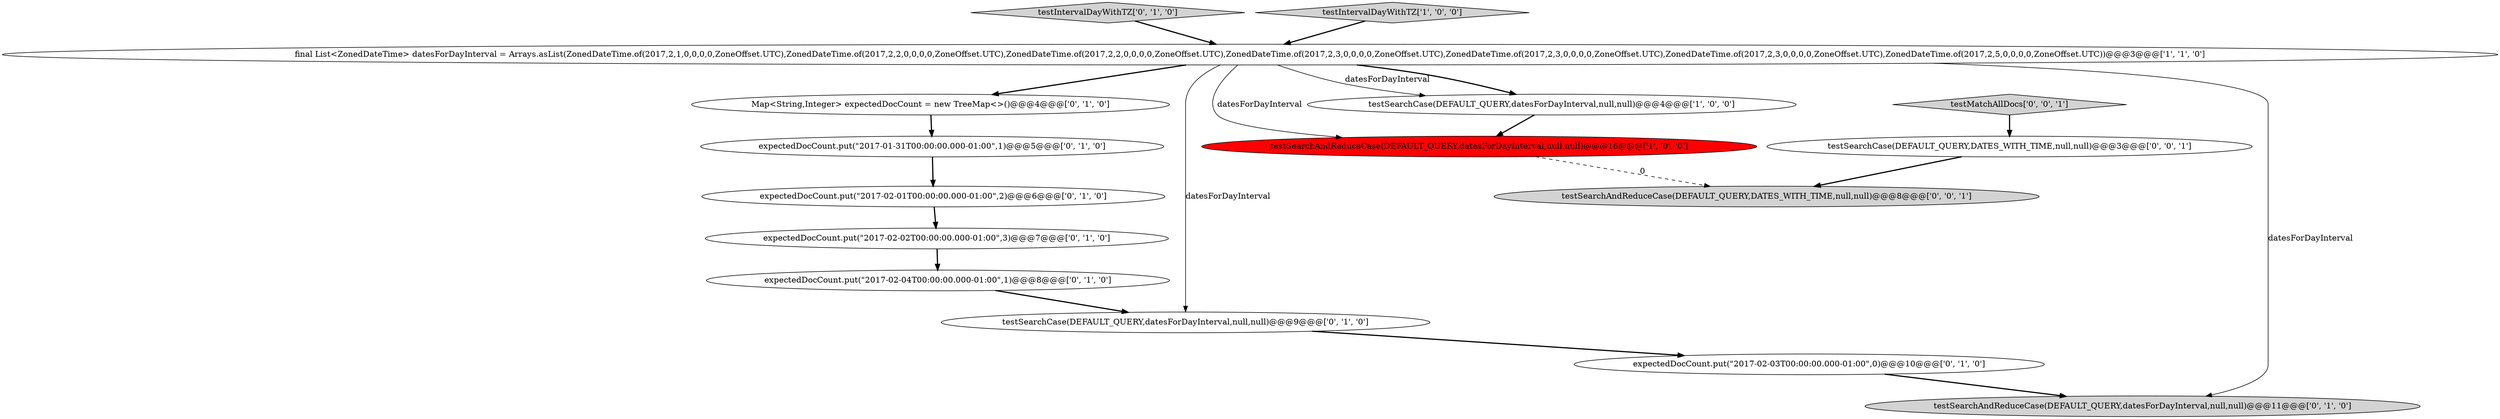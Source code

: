 digraph {
10 [style = filled, label = "testIntervalDayWithTZ['0', '1', '0']", fillcolor = lightgray, shape = diamond image = "AAA0AAABBB2BBB"];
13 [style = filled, label = "testSearchCase(DEFAULT_QUERY,DATES_WITH_TIME,null,null)@@@3@@@['0', '0', '1']", fillcolor = white, shape = ellipse image = "AAA0AAABBB3BBB"];
3 [style = filled, label = "testIntervalDayWithTZ['1', '0', '0']", fillcolor = lightgray, shape = diamond image = "AAA0AAABBB1BBB"];
6 [style = filled, label = "expectedDocCount.put(\"2017-02-03T00:00:00.000-01:00\",0)@@@10@@@['0', '1', '0']", fillcolor = white, shape = ellipse image = "AAA0AAABBB2BBB"];
9 [style = filled, label = "Map<String,Integer> expectedDocCount = new TreeMap<>()@@@4@@@['0', '1', '0']", fillcolor = white, shape = ellipse image = "AAA0AAABBB2BBB"];
0 [style = filled, label = "testSearchAndReduceCase(DEFAULT_QUERY,datesForDayInterval,null,null)@@@16@@@['1', '0', '0']", fillcolor = red, shape = ellipse image = "AAA1AAABBB1BBB"];
8 [style = filled, label = "expectedDocCount.put(\"2017-01-31T00:00:00.000-01:00\",1)@@@5@@@['0', '1', '0']", fillcolor = white, shape = ellipse image = "AAA0AAABBB2BBB"];
12 [style = filled, label = "expectedDocCount.put(\"2017-02-04T00:00:00.000-01:00\",1)@@@8@@@['0', '1', '0']", fillcolor = white, shape = ellipse image = "AAA0AAABBB2BBB"];
14 [style = filled, label = "testSearchAndReduceCase(DEFAULT_QUERY,DATES_WITH_TIME,null,null)@@@8@@@['0', '0', '1']", fillcolor = lightgray, shape = ellipse image = "AAA0AAABBB3BBB"];
11 [style = filled, label = "expectedDocCount.put(\"2017-02-01T00:00:00.000-01:00\",2)@@@6@@@['0', '1', '0']", fillcolor = white, shape = ellipse image = "AAA0AAABBB2BBB"];
4 [style = filled, label = "expectedDocCount.put(\"2017-02-02T00:00:00.000-01:00\",3)@@@7@@@['0', '1', '0']", fillcolor = white, shape = ellipse image = "AAA0AAABBB2BBB"];
1 [style = filled, label = "testSearchCase(DEFAULT_QUERY,datesForDayInterval,null,null)@@@4@@@['1', '0', '0']", fillcolor = white, shape = ellipse image = "AAA0AAABBB1BBB"];
7 [style = filled, label = "testSearchAndReduceCase(DEFAULT_QUERY,datesForDayInterval,null,null)@@@11@@@['0', '1', '0']", fillcolor = lightgray, shape = ellipse image = "AAA0AAABBB2BBB"];
2 [style = filled, label = "final List<ZonedDateTime> datesForDayInterval = Arrays.asList(ZonedDateTime.of(2017,2,1,0,0,0,0,ZoneOffset.UTC),ZonedDateTime.of(2017,2,2,0,0,0,0,ZoneOffset.UTC),ZonedDateTime.of(2017,2,2,0,0,0,0,ZoneOffset.UTC),ZonedDateTime.of(2017,2,3,0,0,0,0,ZoneOffset.UTC),ZonedDateTime.of(2017,2,3,0,0,0,0,ZoneOffset.UTC),ZonedDateTime.of(2017,2,3,0,0,0,0,ZoneOffset.UTC),ZonedDateTime.of(2017,2,5,0,0,0,0,ZoneOffset.UTC))@@@3@@@['1', '1', '0']", fillcolor = white, shape = ellipse image = "AAA0AAABBB1BBB"];
15 [style = filled, label = "testMatchAllDocs['0', '0', '1']", fillcolor = lightgray, shape = diamond image = "AAA0AAABBB3BBB"];
5 [style = filled, label = "testSearchCase(DEFAULT_QUERY,datesForDayInterval,null,null)@@@9@@@['0', '1', '0']", fillcolor = white, shape = ellipse image = "AAA0AAABBB2BBB"];
4->12 [style = bold, label=""];
0->14 [style = dashed, label="0"];
2->5 [style = solid, label="datesForDayInterval"];
10->2 [style = bold, label=""];
2->0 [style = solid, label="datesForDayInterval"];
15->13 [style = bold, label=""];
2->7 [style = solid, label="datesForDayInterval"];
1->0 [style = bold, label=""];
2->9 [style = bold, label=""];
12->5 [style = bold, label=""];
3->2 [style = bold, label=""];
5->6 [style = bold, label=""];
2->1 [style = solid, label="datesForDayInterval"];
9->8 [style = bold, label=""];
8->11 [style = bold, label=""];
6->7 [style = bold, label=""];
13->14 [style = bold, label=""];
2->1 [style = bold, label=""];
11->4 [style = bold, label=""];
}
